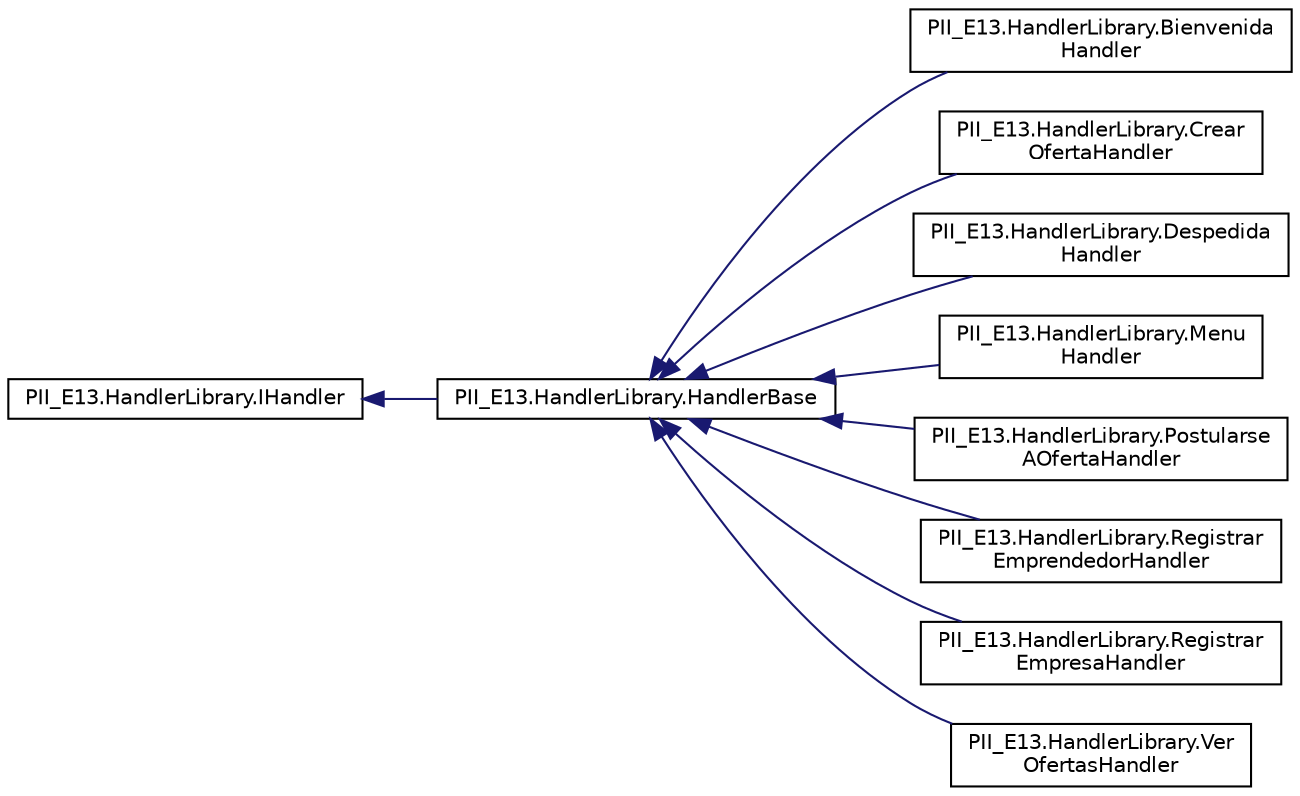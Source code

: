 digraph "Graphical Class Hierarchy"
{
 // INTERACTIVE_SVG=YES
 // LATEX_PDF_SIZE
  edge [fontname="Helvetica",fontsize="10",labelfontname="Helvetica",labelfontsize="10"];
  node [fontname="Helvetica",fontsize="10",shape=record];
  rankdir="LR";
  Node0 [label="PII_E13.HandlerLibrary.IHandler",height=0.2,width=0.4,color="black", fillcolor="white", style="filled",URL="$interfacePII__E13_1_1HandlerLibrary_1_1IHandler.html",tooltip="Interfaz para implementar el patrón Chain of Responsibility. En ese patrón se pasa un mensaje a travé..."];
  Node0 -> Node1 [dir="back",color="midnightblue",fontsize="10",style="solid",fontname="Helvetica"];
  Node1 [label="PII_E13.HandlerLibrary.HandlerBase",height=0.2,width=0.4,color="black", fillcolor="white", style="filled",URL="$classPII__E13_1_1HandlerLibrary_1_1HandlerBase.html",tooltip="Clase base para implementar el patrón Chain of Responsibility. En ese patrón se pasa un mensaje a tra..."];
  Node1 -> Node2 [dir="back",color="midnightblue",fontsize="10",style="solid",fontname="Helvetica"];
  Node2 [label="PII_E13.HandlerLibrary.Bienvenida\lHandler",height=0.2,width=0.4,color="black", fillcolor="white", style="filled",URL="$classPII__E13_1_1HandlerLibrary_1_1BienvenidaHandler.html",tooltip="Handler encargado de la primera interacción con el usuario del sistema."];
  Node1 -> Node3 [dir="back",color="midnightblue",fontsize="10",style="solid",fontname="Helvetica"];
  Node3 [label="PII_E13.HandlerLibrary.Crear\lOfertaHandler",height=0.2,width=0.4,color="black", fillcolor="white", style="filled",URL="$classPII__E13_1_1HandlerLibrary_1_1CrearOfertaHandler.html",tooltip="Clase base para implementar el patrón Chain of Responsibility. En ese patrón se pasa un mensaje a tra..."];
  Node1 -> Node4 [dir="back",color="midnightblue",fontsize="10",style="solid",fontname="Helvetica"];
  Node4 [label="PII_E13.HandlerLibrary.Despedida\lHandler",height=0.2,width=0.4,color="black", fillcolor="white", style="filled",URL="$classPII__E13_1_1HandlerLibrary_1_1DespedidaHandler.html",tooltip="Handler encargado de despedir a los usuarios al final de una conversación."];
  Node1 -> Node5 [dir="back",color="midnightblue",fontsize="10",style="solid",fontname="Helvetica"];
  Node5 [label="PII_E13.HandlerLibrary.Menu\lHandler",height=0.2,width=0.4,color="black", fillcolor="white", style="filled",URL="$classPII__E13_1_1HandlerLibrary_1_1MenuHandler.html",tooltip="Handler encargado de procesar el registro de una empresa."];
  Node1 -> Node6 [dir="back",color="midnightblue",fontsize="10",style="solid",fontname="Helvetica"];
  Node6 [label="PII_E13.HandlerLibrary.Postularse\lAOfertaHandler",height=0.2,width=0.4,color="black", fillcolor="white", style="filled",URL="$classPII__E13_1_1HandlerLibrary_1_1PostularseAOfertaHandler.html",tooltip="Handler encargado de procesar la postulación de ofertas, desde el proceso de búsqueda hasta la selecc..."];
  Node1 -> Node7 [dir="back",color="midnightblue",fontsize="10",style="solid",fontname="Helvetica"];
  Node7 [label="PII_E13.HandlerLibrary.Registrar\lEmprendedorHandler",height=0.2,width=0.4,color="black", fillcolor="white", style="filled",URL="$classPII__E13_1_1HandlerLibrary_1_1RegistrarEmprendedorHandler.html",tooltip="Handler encargado de procesar el registro de un emprendedor."];
  Node1 -> Node8 [dir="back",color="midnightblue",fontsize="10",style="solid",fontname="Helvetica"];
  Node8 [label="PII_E13.HandlerLibrary.Registrar\lEmpresaHandler",height=0.2,width=0.4,color="black", fillcolor="white", style="filled",URL="$classPII__E13_1_1HandlerLibrary_1_1RegistrarEmpresaHandler.html",tooltip="Handler encargado de procesar el registro de una empresa."];
  Node1 -> Node9 [dir="back",color="midnightblue",fontsize="10",style="solid",fontname="Helvetica"];
  Node9 [label="PII_E13.HandlerLibrary.Ver\lOfertasHandler",height=0.2,width=0.4,color="black", fillcolor="white", style="filled",URL="$classPII__E13_1_1HandlerLibrary_1_1VerOfertasHandler.html",tooltip="Handler encargado de procesar la postulación de ofertas, desde el proceso de búsqueda hasta la selecc..."];
}
